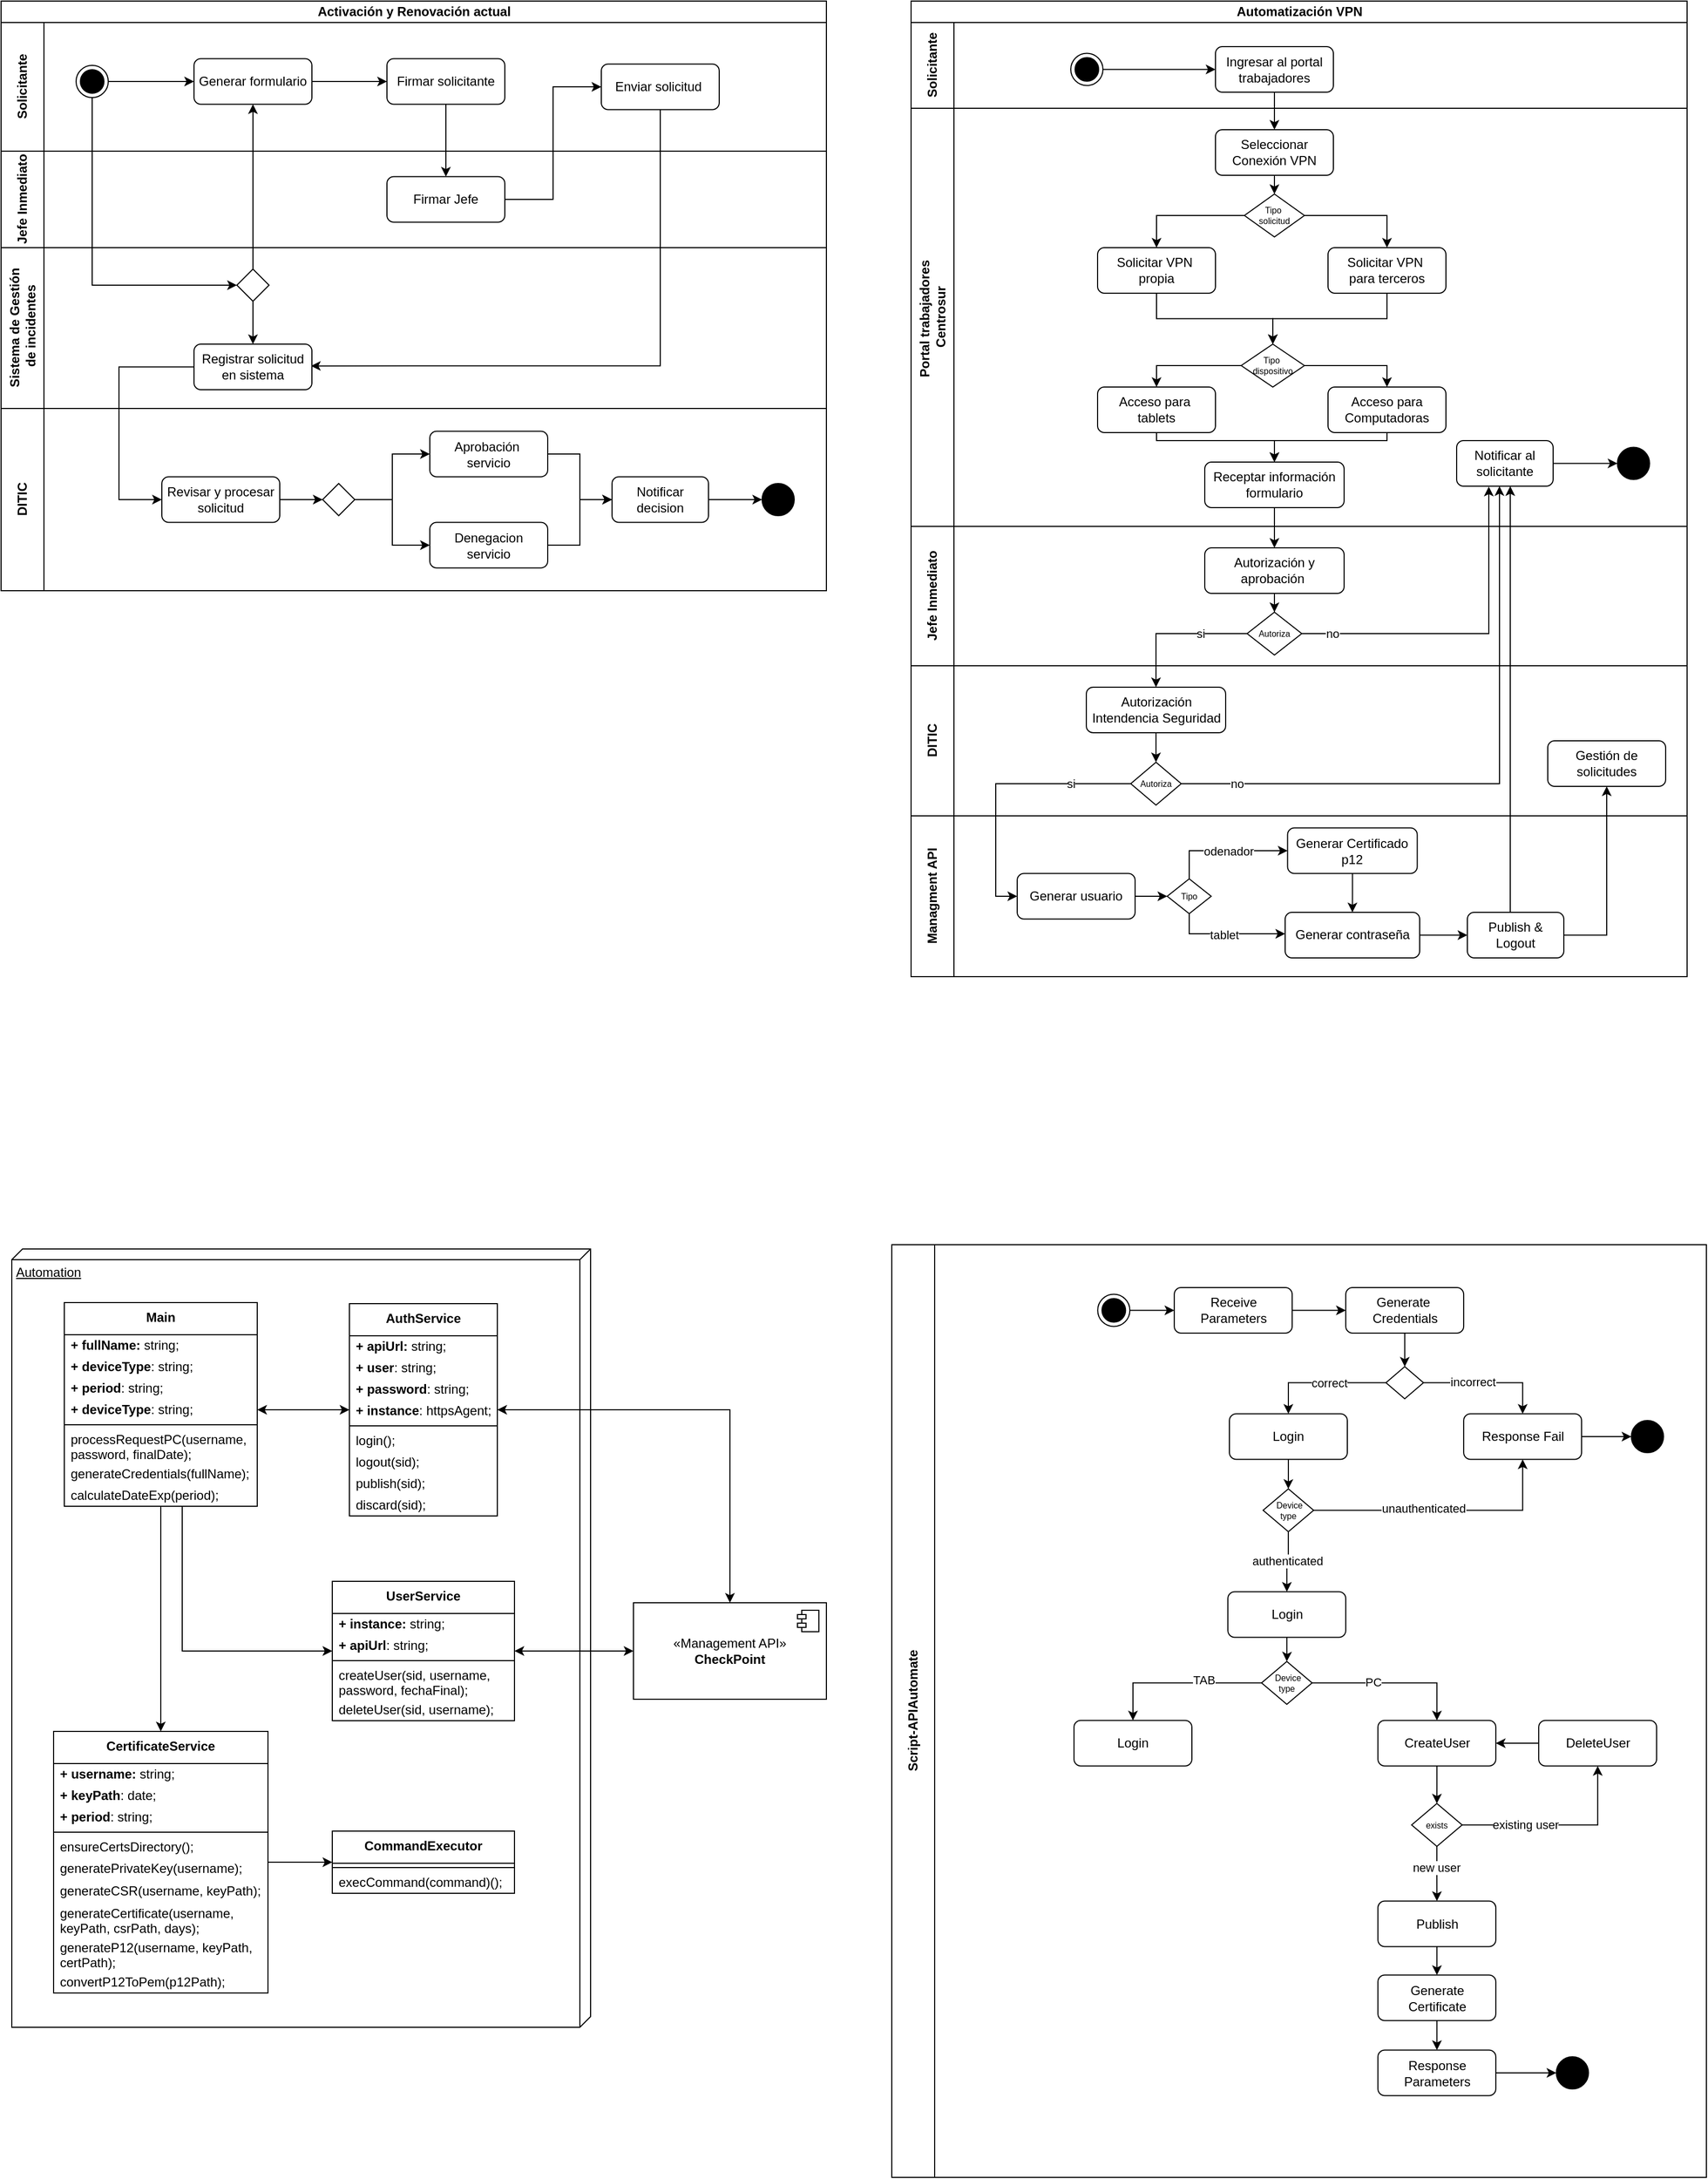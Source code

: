 <mxfile version="24.8.4">
  <diagram id="prtHgNgQTEPvFCAcTncT" name="Page-1">
    <mxGraphModel dx="1400" dy="743" grid="1" gridSize="10" guides="1" tooltips="1" connect="1" arrows="1" fold="1" page="1" pageScale="1" pageWidth="827" pageHeight="1169" math="0" shadow="0">
      <root>
        <mxCell id="0" />
        <mxCell id="1" parent="0" />
        <mxCell id="noe4gfNRGWv2lA2J6sTW-7" value="Activación y Renovación actual" style="swimlane;childLayout=stackLayout;resizeParent=1;resizeParentMax=0;horizontal=1;startSize=20;horizontalStack=0;html=1;" parent="1" vertex="1">
          <mxGeometry x="30" y="40" width="770" height="550" as="geometry" />
        </mxCell>
        <mxCell id="noe4gfNRGWv2lA2J6sTW-8" value="Solicitante" style="swimlane;startSize=40;horizontal=0;html=1;" parent="noe4gfNRGWv2lA2J6sTW-7" vertex="1">
          <mxGeometry y="20" width="770" height="120" as="geometry" />
        </mxCell>
        <mxCell id="noe4gfNRGWv2lA2J6sTW-21" style="edgeStyle=orthogonalEdgeStyle;rounded=0;orthogonalLoop=1;jettySize=auto;html=1;exitX=1;exitY=0.5;exitDx=0;exitDy=0;entryX=0;entryY=0.5;entryDx=0;entryDy=0;" parent="noe4gfNRGWv2lA2J6sTW-8" source="noe4gfNRGWv2lA2J6sTW-16" target="noe4gfNRGWv2lA2J6sTW-20" edge="1">
          <mxGeometry relative="1" as="geometry" />
        </mxCell>
        <mxCell id="noe4gfNRGWv2lA2J6sTW-16" value="" style="ellipse;html=1;shape=endState;fillColor=strokeColor;" parent="noe4gfNRGWv2lA2J6sTW-8" vertex="1">
          <mxGeometry x="70" y="40" width="30" height="30" as="geometry" />
        </mxCell>
        <mxCell id="noe4gfNRGWv2lA2J6sTW-29" style="edgeStyle=orthogonalEdgeStyle;rounded=0;orthogonalLoop=1;jettySize=auto;html=1;exitX=1;exitY=0.5;exitDx=0;exitDy=0;entryX=0;entryY=0.5;entryDx=0;entryDy=0;" parent="noe4gfNRGWv2lA2J6sTW-8" source="noe4gfNRGWv2lA2J6sTW-20" target="noe4gfNRGWv2lA2J6sTW-27" edge="1">
          <mxGeometry relative="1" as="geometry" />
        </mxCell>
        <mxCell id="noe4gfNRGWv2lA2J6sTW-20" value="Generar formulario" style="rounded=1;whiteSpace=wrap;html=1;" parent="noe4gfNRGWv2lA2J6sTW-8" vertex="1">
          <mxGeometry x="180" y="33.75" width="110" height="42.5" as="geometry" />
        </mxCell>
        <mxCell id="noe4gfNRGWv2lA2J6sTW-27" value="Firmar solicitante" style="rounded=1;whiteSpace=wrap;html=1;" parent="noe4gfNRGWv2lA2J6sTW-8" vertex="1">
          <mxGeometry x="360" y="33.75" width="110" height="42.5" as="geometry" />
        </mxCell>
        <mxCell id="noe4gfNRGWv2lA2J6sTW-50" value="Enviar solicitud&amp;nbsp;" style="rounded=1;whiteSpace=wrap;html=1;" parent="noe4gfNRGWv2lA2J6sTW-8" vertex="1">
          <mxGeometry x="560" y="38.75" width="110" height="42.5" as="geometry" />
        </mxCell>
        <mxCell id="noe4gfNRGWv2lA2J6sTW-9" value="Jefe Inmediato" style="swimlane;startSize=40;horizontal=0;html=1;" parent="noe4gfNRGWv2lA2J6sTW-7" vertex="1">
          <mxGeometry y="140" width="770" height="90" as="geometry" />
        </mxCell>
        <mxCell id="noe4gfNRGWv2lA2J6sTW-43" value="Firmar Jefe" style="rounded=1;whiteSpace=wrap;html=1;" parent="noe4gfNRGWv2lA2J6sTW-9" vertex="1">
          <mxGeometry x="360" y="23.75" width="110" height="42.5" as="geometry" />
        </mxCell>
        <mxCell id="noe4gfNRGWv2lA2J6sTW-35" style="edgeStyle=orthogonalEdgeStyle;rounded=0;orthogonalLoop=1;jettySize=auto;html=1;exitX=0;exitY=0.5;exitDx=0;exitDy=0;entryX=0;entryY=0.5;entryDx=0;entryDy=0;" parent="noe4gfNRGWv2lA2J6sTW-7" source="noe4gfNRGWv2lA2J6sTW-28" target="noe4gfNRGWv2lA2J6sTW-34" edge="1">
          <mxGeometry relative="1" as="geometry">
            <Array as="points">
              <mxPoint x="110" y="341" />
              <mxPoint x="110" y="465" />
            </Array>
            <mxPoint x="150" y="470" as="targetPoint" />
          </mxGeometry>
        </mxCell>
        <mxCell id="noe4gfNRGWv2lA2J6sTW-44" style="edgeStyle=orthogonalEdgeStyle;rounded=0;orthogonalLoop=1;jettySize=auto;html=1;" parent="noe4gfNRGWv2lA2J6sTW-7" source="noe4gfNRGWv2lA2J6sTW-27" target="noe4gfNRGWv2lA2J6sTW-43" edge="1">
          <mxGeometry relative="1" as="geometry" />
        </mxCell>
        <mxCell id="noe4gfNRGWv2lA2J6sTW-51" style="edgeStyle=orthogonalEdgeStyle;rounded=0;orthogonalLoop=1;jettySize=auto;html=1;exitX=1;exitY=0.5;exitDx=0;exitDy=0;entryX=0;entryY=0.5;entryDx=0;entryDy=0;" parent="noe4gfNRGWv2lA2J6sTW-7" source="noe4gfNRGWv2lA2J6sTW-43" target="noe4gfNRGWv2lA2J6sTW-50" edge="1">
          <mxGeometry relative="1" as="geometry" />
        </mxCell>
        <mxCell id="noe4gfNRGWv2lA2J6sTW-52" style="edgeStyle=orthogonalEdgeStyle;rounded=0;orthogonalLoop=1;jettySize=auto;html=1;exitX=0.5;exitY=1;exitDx=0;exitDy=0;entryX=0.992;entryY=0.478;entryDx=0;entryDy=0;entryPerimeter=0;" parent="noe4gfNRGWv2lA2J6sTW-7" source="noe4gfNRGWv2lA2J6sTW-50" target="noe4gfNRGWv2lA2J6sTW-28" edge="1">
          <mxGeometry relative="1" as="geometry">
            <Array as="points">
              <mxPoint x="615" y="340" />
            </Array>
          </mxGeometry>
        </mxCell>
        <mxCell id="noe4gfNRGWv2lA2J6sTW-10" value="Sistema de Gestión&lt;div&gt;&amp;nbsp;de incidentes&lt;/div&gt;" style="swimlane;startSize=40;horizontal=0;html=1;" parent="noe4gfNRGWv2lA2J6sTW-7" vertex="1">
          <mxGeometry y="230" width="770" height="150" as="geometry" />
        </mxCell>
        <mxCell id="noe4gfNRGWv2lA2J6sTW-28" value="Registrar solicitud en sistema" style="rounded=1;whiteSpace=wrap;html=1;" parent="noe4gfNRGWv2lA2J6sTW-10" vertex="1">
          <mxGeometry x="180" y="90" width="110" height="42.5" as="geometry" />
        </mxCell>
        <mxCell id="Fjk8sXtAmXVKdD_IVlMe-5" style="edgeStyle=orthogonalEdgeStyle;rounded=0;orthogonalLoop=1;jettySize=auto;html=1;" parent="noe4gfNRGWv2lA2J6sTW-10" source="Fjk8sXtAmXVKdD_IVlMe-4" target="noe4gfNRGWv2lA2J6sTW-28" edge="1">
          <mxGeometry relative="1" as="geometry" />
        </mxCell>
        <mxCell id="Fjk8sXtAmXVKdD_IVlMe-4" value="" style="rhombus;" parent="noe4gfNRGWv2lA2J6sTW-10" vertex="1">
          <mxGeometry x="220" y="20" width="30" height="30" as="geometry" />
        </mxCell>
        <mxCell id="noe4gfNRGWv2lA2J6sTW-11" value="DITIC" style="swimlane;startSize=40;horizontal=0;html=1;" parent="noe4gfNRGWv2lA2J6sTW-7" vertex="1">
          <mxGeometry y="380" width="770" height="170" as="geometry" />
        </mxCell>
        <mxCell id="noe4gfNRGWv2lA2J6sTW-40" style="edgeStyle=orthogonalEdgeStyle;rounded=0;orthogonalLoop=1;jettySize=auto;html=1;entryX=0;entryY=0.5;entryDx=0;entryDy=0;" parent="noe4gfNRGWv2lA2J6sTW-11" source="noe4gfNRGWv2lA2J6sTW-18" target="noe4gfNRGWv2lA2J6sTW-39" edge="1">
          <mxGeometry relative="1" as="geometry" />
        </mxCell>
        <mxCell id="noe4gfNRGWv2lA2J6sTW-41" style="edgeStyle=orthogonalEdgeStyle;rounded=0;orthogonalLoop=1;jettySize=auto;html=1;entryX=0;entryY=0.5;entryDx=0;entryDy=0;" parent="noe4gfNRGWv2lA2J6sTW-11" source="noe4gfNRGWv2lA2J6sTW-18" target="noe4gfNRGWv2lA2J6sTW-38" edge="1">
          <mxGeometry relative="1" as="geometry" />
        </mxCell>
        <mxCell id="noe4gfNRGWv2lA2J6sTW-18" value="" style="rhombus;" parent="noe4gfNRGWv2lA2J6sTW-11" vertex="1">
          <mxGeometry x="300" y="70" width="30" height="30" as="geometry" />
        </mxCell>
        <mxCell id="noe4gfNRGWv2lA2J6sTW-37" style="edgeStyle=orthogonalEdgeStyle;rounded=0;orthogonalLoop=1;jettySize=auto;html=1;exitX=1;exitY=0.5;exitDx=0;exitDy=0;" parent="noe4gfNRGWv2lA2J6sTW-11" source="noe4gfNRGWv2lA2J6sTW-34" target="noe4gfNRGWv2lA2J6sTW-18" edge="1">
          <mxGeometry relative="1" as="geometry" />
        </mxCell>
        <mxCell id="noe4gfNRGWv2lA2J6sTW-34" value="Revisar y procesar solicitud" style="rounded=1;whiteSpace=wrap;html=1;" parent="noe4gfNRGWv2lA2J6sTW-11" vertex="1">
          <mxGeometry x="150" y="63.75" width="110" height="42.5" as="geometry" />
        </mxCell>
        <mxCell id="noe4gfNRGWv2lA2J6sTW-47" style="edgeStyle=orthogonalEdgeStyle;rounded=0;orthogonalLoop=1;jettySize=auto;html=1;exitX=1;exitY=0.5;exitDx=0;exitDy=0;entryX=0;entryY=0.5;entryDx=0;entryDy=0;" parent="noe4gfNRGWv2lA2J6sTW-11" source="noe4gfNRGWv2lA2J6sTW-38" target="noe4gfNRGWv2lA2J6sTW-46" edge="1">
          <mxGeometry relative="1" as="geometry" />
        </mxCell>
        <mxCell id="noe4gfNRGWv2lA2J6sTW-38" value="Aprobación&amp;nbsp;&lt;div&gt;servicio&lt;/div&gt;" style="rounded=1;whiteSpace=wrap;html=1;" parent="noe4gfNRGWv2lA2J6sTW-11" vertex="1">
          <mxGeometry x="400" y="21.25" width="110" height="42.5" as="geometry" />
        </mxCell>
        <mxCell id="noe4gfNRGWv2lA2J6sTW-48" style="edgeStyle=orthogonalEdgeStyle;rounded=0;orthogonalLoop=1;jettySize=auto;html=1;exitX=1;exitY=0.5;exitDx=0;exitDy=0;" parent="noe4gfNRGWv2lA2J6sTW-11" source="noe4gfNRGWv2lA2J6sTW-39" target="noe4gfNRGWv2lA2J6sTW-46" edge="1">
          <mxGeometry relative="1" as="geometry" />
        </mxCell>
        <mxCell id="noe4gfNRGWv2lA2J6sTW-39" value="Denegacion servicio" style="rounded=1;whiteSpace=wrap;html=1;" parent="noe4gfNRGWv2lA2J6sTW-11" vertex="1">
          <mxGeometry x="400" y="106.25" width="110" height="42.5" as="geometry" />
        </mxCell>
        <mxCell id="noe4gfNRGWv2lA2J6sTW-49" style="edgeStyle=orthogonalEdgeStyle;rounded=0;orthogonalLoop=1;jettySize=auto;html=1;" parent="noe4gfNRGWv2lA2J6sTW-11" source="noe4gfNRGWv2lA2J6sTW-46" target="noe4gfNRGWv2lA2J6sTW-17" edge="1">
          <mxGeometry relative="1" as="geometry" />
        </mxCell>
        <mxCell id="noe4gfNRGWv2lA2J6sTW-46" value="Notificar decision" style="rounded=1;whiteSpace=wrap;html=1;" parent="noe4gfNRGWv2lA2J6sTW-11" vertex="1">
          <mxGeometry x="570" y="63.75" width="90" height="42.5" as="geometry" />
        </mxCell>
        <mxCell id="noe4gfNRGWv2lA2J6sTW-17" value="" style="ellipse;fillColor=strokeColor;html=1;" parent="noe4gfNRGWv2lA2J6sTW-11" vertex="1">
          <mxGeometry x="710" y="70" width="30" height="30" as="geometry" />
        </mxCell>
        <mxCell id="Fjk8sXtAmXVKdD_IVlMe-3" style="edgeStyle=orthogonalEdgeStyle;rounded=0;orthogonalLoop=1;jettySize=auto;html=1;entryX=0;entryY=0.5;entryDx=0;entryDy=0;exitX=0.5;exitY=1;exitDx=0;exitDy=0;" parent="noe4gfNRGWv2lA2J6sTW-7" source="noe4gfNRGWv2lA2J6sTW-16" target="Fjk8sXtAmXVKdD_IVlMe-4" edge="1">
          <mxGeometry relative="1" as="geometry">
            <mxPoint x="85" y="270" as="targetPoint" />
          </mxGeometry>
        </mxCell>
        <mxCell id="Fjk8sXtAmXVKdD_IVlMe-6" style="edgeStyle=orthogonalEdgeStyle;rounded=0;orthogonalLoop=1;jettySize=auto;html=1;" parent="noe4gfNRGWv2lA2J6sTW-7" source="Fjk8sXtAmXVKdD_IVlMe-4" target="noe4gfNRGWv2lA2J6sTW-20" edge="1">
          <mxGeometry relative="1" as="geometry" />
        </mxCell>
        <mxCell id="noe4gfNRGWv2lA2J6sTW-54" value="Automatización VPN" style="swimlane;childLayout=stackLayout;resizeParent=1;resizeParentMax=0;horizontal=1;startSize=20;horizontalStack=0;html=1;" parent="1" vertex="1">
          <mxGeometry x="879" y="40" width="724" height="910" as="geometry" />
        </mxCell>
        <mxCell id="noe4gfNRGWv2lA2J6sTW-55" value="Solicitante" style="swimlane;startSize=40;horizontal=0;html=1;" parent="noe4gfNRGWv2lA2J6sTW-54" vertex="1">
          <mxGeometry y="20" width="724" height="80" as="geometry">
            <mxRectangle y="160" width="770" height="40" as="alternateBounds" />
          </mxGeometry>
        </mxCell>
        <mxCell id="noe4gfNRGWv2lA2J6sTW-57" value="" style="ellipse;html=1;shape=endState;fillColor=strokeColor;" parent="noe4gfNRGWv2lA2J6sTW-55" vertex="1">
          <mxGeometry x="149" y="28.75" width="30" height="30" as="geometry" />
        </mxCell>
        <mxCell id="noe4gfNRGWv2lA2J6sTW-59" value="Ingresar al portal trabajadores" style="rounded=1;whiteSpace=wrap;html=1;" parent="noe4gfNRGWv2lA2J6sTW-55" vertex="1">
          <mxGeometry x="284" y="22.5" width="110" height="42.5" as="geometry" />
        </mxCell>
        <mxCell id="noe4gfNRGWv2lA2J6sTW-56" style="edgeStyle=orthogonalEdgeStyle;rounded=0;orthogonalLoop=1;jettySize=auto;html=1;exitX=1;exitY=0.5;exitDx=0;exitDy=0;entryX=0;entryY=0.5;entryDx=0;entryDy=0;" parent="noe4gfNRGWv2lA2J6sTW-55" source="noe4gfNRGWv2lA2J6sTW-57" target="noe4gfNRGWv2lA2J6sTW-59" edge="1">
          <mxGeometry relative="1" as="geometry" />
        </mxCell>
        <mxCell id="noe4gfNRGWv2lA2J6sTW-65" value="Portal trabajadores&amp;nbsp;&lt;div&gt;Centrosur&lt;/div&gt;" style="swimlane;startSize=40;horizontal=0;html=1;" parent="noe4gfNRGWv2lA2J6sTW-54" vertex="1">
          <mxGeometry y="100" width="724" height="390" as="geometry" />
        </mxCell>
        <mxCell id="noe4gfNRGWv2lA2J6sTW-82" value="" style="ellipse;fillColor=strokeColor;html=1;" parent="noe4gfNRGWv2lA2J6sTW-65" vertex="1">
          <mxGeometry x="659" y="316.25" width="30" height="30" as="geometry" />
        </mxCell>
        <mxCell id="V7ezKJtM_iHULXk7BGkr-1" value="Notificar al solicitante" style="rounded=1;whiteSpace=wrap;html=1;" parent="noe4gfNRGWv2lA2J6sTW-65" vertex="1">
          <mxGeometry x="509" y="310" width="90" height="42.5" as="geometry" />
        </mxCell>
        <mxCell id="V7ezKJtM_iHULXk7BGkr-3" style="edgeStyle=orthogonalEdgeStyle;rounded=0;orthogonalLoop=1;jettySize=auto;html=1;" parent="noe4gfNRGWv2lA2J6sTW-65" source="V7ezKJtM_iHULXk7BGkr-1" target="noe4gfNRGWv2lA2J6sTW-82" edge="1">
          <mxGeometry relative="1" as="geometry" />
        </mxCell>
        <mxCell id="d4bq5ZxsNLSNYlkimwdT-21" style="edgeStyle=orthogonalEdgeStyle;rounded=0;orthogonalLoop=1;jettySize=auto;html=1;entryX=0.5;entryY=0;entryDx=0;entryDy=0;exitX=0.5;exitY=1;exitDx=0;exitDy=0;" parent="noe4gfNRGWv2lA2J6sTW-65" source="d4bq5ZxsNLSNYlkimwdT-8" target="d4bq5ZxsNLSNYlkimwdT-16" edge="1">
          <mxGeometry relative="1" as="geometry" />
        </mxCell>
        <mxCell id="d4bq5ZxsNLSNYlkimwdT-8" value="Solicitar VPN&amp;nbsp;&lt;div&gt;propia&lt;/div&gt;" style="rounded=1;whiteSpace=wrap;html=1;" parent="noe4gfNRGWv2lA2J6sTW-65" vertex="1">
          <mxGeometry x="174" y="130" width="110" height="42.5" as="geometry" />
        </mxCell>
        <mxCell id="noe4gfNRGWv2lA2J6sTW-84" value="Receptar información formulario" style="rounded=1;whiteSpace=wrap;html=1;" parent="noe4gfNRGWv2lA2J6sTW-65" vertex="1">
          <mxGeometry x="274" y="330" width="130" height="42.5" as="geometry" />
        </mxCell>
        <mxCell id="d4bq5ZxsNLSNYlkimwdT-20" style="edgeStyle=orthogonalEdgeStyle;rounded=0;orthogonalLoop=1;jettySize=auto;html=1;entryX=0.5;entryY=0;entryDx=0;entryDy=0;exitX=0.5;exitY=1;exitDx=0;exitDy=0;" parent="noe4gfNRGWv2lA2J6sTW-65" source="noe4gfNRGWv2lA2J6sTW-83" target="d4bq5ZxsNLSNYlkimwdT-16" edge="1">
          <mxGeometry relative="1" as="geometry" />
        </mxCell>
        <mxCell id="noe4gfNRGWv2lA2J6sTW-83" value="Solicitar VPN&amp;nbsp;&lt;div&gt;para terceros&lt;/div&gt;" style="rounded=1;whiteSpace=wrap;html=1;" parent="noe4gfNRGWv2lA2J6sTW-65" vertex="1">
          <mxGeometry x="389" y="130" width="110" height="42.5" as="geometry" />
        </mxCell>
        <mxCell id="noe4gfNRGWv2lA2J6sTW-85" value="Tipo &#xa;solicitud" style="rhombus;fontSize=8;" parent="noe4gfNRGWv2lA2J6sTW-65" vertex="1">
          <mxGeometry x="311" y="80" width="56" height="40" as="geometry" />
        </mxCell>
        <mxCell id="GDcYB6Bzzp1uQZlanHpw-31" style="edgeStyle=orthogonalEdgeStyle;rounded=0;orthogonalLoop=1;jettySize=auto;html=1;exitX=1;exitY=0.5;exitDx=0;exitDy=0;" parent="noe4gfNRGWv2lA2J6sTW-65" source="noe4gfNRGWv2lA2J6sTW-85" target="noe4gfNRGWv2lA2J6sTW-83" edge="1">
          <mxGeometry relative="1" as="geometry" />
        </mxCell>
        <mxCell id="noe4gfNRGWv2lA2J6sTW-90" style="edgeStyle=orthogonalEdgeStyle;rounded=0;orthogonalLoop=1;jettySize=auto;html=1;exitX=0;exitY=0.5;exitDx=0;exitDy=0;" parent="noe4gfNRGWv2lA2J6sTW-65" source="noe4gfNRGWv2lA2J6sTW-85" target="d4bq5ZxsNLSNYlkimwdT-8" edge="1">
          <mxGeometry relative="1" as="geometry">
            <mxPoint x="259" y="140" as="targetPoint" />
          </mxGeometry>
        </mxCell>
        <mxCell id="WqTxuI944V4eX5fr_Rnq-127" style="edgeStyle=orthogonalEdgeStyle;rounded=0;orthogonalLoop=1;jettySize=auto;html=1;entryX=0.5;entryY=0;entryDx=0;entryDy=0;" parent="noe4gfNRGWv2lA2J6sTW-65" source="noe4gfNRGWv2lA2J6sTW-61" target="noe4gfNRGWv2lA2J6sTW-85" edge="1">
          <mxGeometry relative="1" as="geometry">
            <Array as="points">
              <mxPoint x="339" y="70" />
              <mxPoint x="339" y="70" />
            </Array>
          </mxGeometry>
        </mxCell>
        <mxCell id="noe4gfNRGWv2lA2J6sTW-61" value="Seleccionar Conexión VPN" style="rounded=1;whiteSpace=wrap;html=1;" parent="noe4gfNRGWv2lA2J6sTW-65" vertex="1">
          <mxGeometry x="284" y="20" width="110" height="42.5" as="geometry" />
        </mxCell>
        <mxCell id="d4bq5ZxsNLSNYlkimwdT-26" style="edgeStyle=orthogonalEdgeStyle;rounded=0;orthogonalLoop=1;jettySize=auto;html=1;" parent="noe4gfNRGWv2lA2J6sTW-65" source="noe4gfNRGWv2lA2J6sTW-66" target="noe4gfNRGWv2lA2J6sTW-84" edge="1">
          <mxGeometry relative="1" as="geometry">
            <Array as="points">
              <mxPoint x="444" y="310" />
              <mxPoint x="339" y="310" />
            </Array>
          </mxGeometry>
        </mxCell>
        <mxCell id="noe4gfNRGWv2lA2J6sTW-66" value="Acceso para Computadoras" style="rounded=1;whiteSpace=wrap;html=1;" parent="noe4gfNRGWv2lA2J6sTW-65" vertex="1">
          <mxGeometry x="389" y="260" width="110" height="42.5" as="geometry" />
        </mxCell>
        <mxCell id="d4bq5ZxsNLSNYlkimwdT-25" style="edgeStyle=orthogonalEdgeStyle;rounded=0;orthogonalLoop=1;jettySize=auto;html=1;exitX=0.5;exitY=1;exitDx=0;exitDy=0;" parent="noe4gfNRGWv2lA2J6sTW-65" source="d4bq5ZxsNLSNYlkimwdT-15" target="noe4gfNRGWv2lA2J6sTW-84" edge="1">
          <mxGeometry relative="1" as="geometry">
            <Array as="points">
              <mxPoint x="229" y="310" />
              <mxPoint x="339" y="310" />
            </Array>
          </mxGeometry>
        </mxCell>
        <mxCell id="d4bq5ZxsNLSNYlkimwdT-15" value="Acceso para&amp;nbsp;&lt;div&gt;tablets&lt;/div&gt;" style="rounded=1;whiteSpace=wrap;html=1;" parent="noe4gfNRGWv2lA2J6sTW-65" vertex="1">
          <mxGeometry x="174" y="260" width="110" height="42.5" as="geometry" />
        </mxCell>
        <mxCell id="d4bq5ZxsNLSNYlkimwdT-18" style="edgeStyle=orthogonalEdgeStyle;rounded=0;orthogonalLoop=1;jettySize=auto;html=1;entryX=0.5;entryY=0;entryDx=0;entryDy=0;exitX=0;exitY=0.5;exitDx=0;exitDy=0;" parent="noe4gfNRGWv2lA2J6sTW-65" source="d4bq5ZxsNLSNYlkimwdT-16" target="d4bq5ZxsNLSNYlkimwdT-15" edge="1">
          <mxGeometry relative="1" as="geometry">
            <Array as="points">
              <mxPoint x="229" y="240" />
            </Array>
          </mxGeometry>
        </mxCell>
        <mxCell id="d4bq5ZxsNLSNYlkimwdT-19" style="edgeStyle=orthogonalEdgeStyle;rounded=0;orthogonalLoop=1;jettySize=auto;html=1;entryX=0.5;entryY=0;entryDx=0;entryDy=0;" parent="noe4gfNRGWv2lA2J6sTW-65" source="d4bq5ZxsNLSNYlkimwdT-16" target="noe4gfNRGWv2lA2J6sTW-66" edge="1">
          <mxGeometry relative="1" as="geometry" />
        </mxCell>
        <mxCell id="d4bq5ZxsNLSNYlkimwdT-16" value="Tipo &#xa;dispositivo" style="rhombus;fontSize=8;" parent="noe4gfNRGWv2lA2J6sTW-65" vertex="1">
          <mxGeometry x="308" y="220" width="59" height="40" as="geometry" />
        </mxCell>
        <mxCell id="fS-RcKjKOrNgB4Vsdlcl-1" value="Jefe Inmediato" style="swimlane;startSize=40;horizontal=0;html=1;" parent="noe4gfNRGWv2lA2J6sTW-54" vertex="1">
          <mxGeometry y="490" width="724" height="130" as="geometry" />
        </mxCell>
        <mxCell id="0g1uhELNkOR_bsUMoijz-6" style="edgeStyle=orthogonalEdgeStyle;rounded=0;orthogonalLoop=1;jettySize=auto;html=1;entryX=0.5;entryY=0;entryDx=0;entryDy=0;" parent="fS-RcKjKOrNgB4Vsdlcl-1" source="fS-RcKjKOrNgB4Vsdlcl-9" target="0g1uhELNkOR_bsUMoijz-3" edge="1">
          <mxGeometry relative="1" as="geometry" />
        </mxCell>
        <mxCell id="fS-RcKjKOrNgB4Vsdlcl-9" value="Autorización y aprobación&amp;nbsp;" style="rounded=1;whiteSpace=wrap;html=1;" parent="fS-RcKjKOrNgB4Vsdlcl-1" vertex="1">
          <mxGeometry x="274" y="20" width="130" height="42.5" as="geometry" />
        </mxCell>
        <mxCell id="0g1uhELNkOR_bsUMoijz-3" value="Autoriza" style="rhombus;fontSize=8;" parent="fS-RcKjKOrNgB4Vsdlcl-1" vertex="1">
          <mxGeometry x="313.5" y="80" width="51" height="40" as="geometry" />
        </mxCell>
        <mxCell id="GDcYB6Bzzp1uQZlanHpw-16" style="edgeStyle=orthogonalEdgeStyle;rounded=0;orthogonalLoop=1;jettySize=auto;html=1;" parent="noe4gfNRGWv2lA2J6sTW-54" source="noe4gfNRGWv2lA2J6sTW-81" target="V7ezKJtM_iHULXk7BGkr-1" edge="1">
          <mxGeometry relative="1" as="geometry">
            <Array as="points">
              <mxPoint x="559" y="650" />
              <mxPoint x="559" y="650" />
            </Array>
          </mxGeometry>
        </mxCell>
        <mxCell id="GDcYB6Bzzp1uQZlanHpw-8" value="DITIC" style="swimlane;startSize=40;horizontal=0;html=1;" parent="noe4gfNRGWv2lA2J6sTW-54" vertex="1">
          <mxGeometry y="620" width="724" height="140" as="geometry" />
        </mxCell>
        <mxCell id="WqTxuI944V4eX5fr_Rnq-110" style="edgeStyle=orthogonalEdgeStyle;rounded=0;orthogonalLoop=1;jettySize=auto;html=1;exitX=0.5;exitY=1;exitDx=0;exitDy=0;" parent="GDcYB6Bzzp1uQZlanHpw-8" edge="1">
          <mxGeometry relative="1" as="geometry">
            <mxPoint x="339" y="62.5" as="sourcePoint" />
            <mxPoint x="339" y="62.5" as="targetPoint" />
          </mxGeometry>
        </mxCell>
        <mxCell id="GDcYB6Bzzp1uQZlanHpw-5" value="Gestión de solicitudes" style="rounded=1;whiteSpace=wrap;html=1;" parent="GDcYB6Bzzp1uQZlanHpw-8" vertex="1">
          <mxGeometry x="594" y="70" width="110" height="42.5" as="geometry" />
        </mxCell>
        <mxCell id="d4bq5ZxsNLSNYlkimwdT-9" value="Autorización Intendencia Seguridad" style="rounded=1;whiteSpace=wrap;html=1;" parent="GDcYB6Bzzp1uQZlanHpw-8" vertex="1">
          <mxGeometry x="163.5" y="20" width="130" height="42.5" as="geometry" />
        </mxCell>
        <mxCell id="WqTxuI944V4eX5fr_Rnq-105" value="Autoriza" style="rhombus;fontSize=8;" parent="GDcYB6Bzzp1uQZlanHpw-8" vertex="1">
          <mxGeometry x="204.94" y="90" width="47.12" height="40" as="geometry" />
        </mxCell>
        <mxCell id="d4bq5ZxsNLSNYlkimwdT-11" style="edgeStyle=orthogonalEdgeStyle;rounded=0;orthogonalLoop=1;jettySize=auto;html=1;entryX=0.5;entryY=0;entryDx=0;entryDy=0;" parent="GDcYB6Bzzp1uQZlanHpw-8" source="d4bq5ZxsNLSNYlkimwdT-9" target="WqTxuI944V4eX5fr_Rnq-105" edge="1">
          <mxGeometry relative="1" as="geometry" />
        </mxCell>
        <mxCell id="noe4gfNRGWv2lA2J6sTW-70" value="Managment API" style="swimlane;startSize=40;horizontal=0;html=1;" parent="noe4gfNRGWv2lA2J6sTW-54" vertex="1">
          <mxGeometry y="760" width="724" height="150" as="geometry" />
        </mxCell>
        <mxCell id="0g1uhELNkOR_bsUMoijz-19" style="edgeStyle=orthogonalEdgeStyle;rounded=0;orthogonalLoop=1;jettySize=auto;html=1;" parent="noe4gfNRGWv2lA2J6sTW-70" source="noe4gfNRGWv2lA2J6sTW-77" target="noe4gfNRGWv2lA2J6sTW-81" edge="1">
          <mxGeometry relative="1" as="geometry" />
        </mxCell>
        <mxCell id="noe4gfNRGWv2lA2J6sTW-77" value="Generar contraseña" style="rounded=1;whiteSpace=wrap;html=1;" parent="noe4gfNRGWv2lA2J6sTW-70" vertex="1">
          <mxGeometry x="349" y="90" width="125.5" height="42.5" as="geometry" />
        </mxCell>
        <mxCell id="0g1uhELNkOR_bsUMoijz-22" style="edgeStyle=orthogonalEdgeStyle;rounded=0;orthogonalLoop=1;jettySize=auto;html=1;entryX=0;entryY=0.5;entryDx=0;entryDy=0;" parent="noe4gfNRGWv2lA2J6sTW-70" source="noe4gfNRGWv2lA2J6sTW-75" target="0g1uhELNkOR_bsUMoijz-10" edge="1">
          <mxGeometry relative="1" as="geometry" />
        </mxCell>
        <mxCell id="noe4gfNRGWv2lA2J6sTW-75" value="Generar usuario" style="rounded=1;whiteSpace=wrap;html=1;" parent="noe4gfNRGWv2lA2J6sTW-70" vertex="1">
          <mxGeometry x="99" y="53.75" width="110" height="42.5" as="geometry" />
        </mxCell>
        <mxCell id="noe4gfNRGWv2lA2J6sTW-81" value="Publish &amp;amp; Logout" style="rounded=1;whiteSpace=wrap;html=1;" parent="noe4gfNRGWv2lA2J6sTW-70" vertex="1">
          <mxGeometry x="519" y="90" width="90" height="42.5" as="geometry" />
        </mxCell>
        <mxCell id="0g1uhELNkOR_bsUMoijz-14" style="edgeStyle=orthogonalEdgeStyle;rounded=0;orthogonalLoop=1;jettySize=auto;html=1;exitX=0.5;exitY=0;exitDx=0;exitDy=0;entryX=0;entryY=0.5;entryDx=0;entryDy=0;" parent="noe4gfNRGWv2lA2J6sTW-70" source="0g1uhELNkOR_bsUMoijz-10" target="0g1uhELNkOR_bsUMoijz-12" edge="1">
          <mxGeometry relative="1" as="geometry" />
        </mxCell>
        <mxCell id="0g1uhELNkOR_bsUMoijz-23" value="odenador" style="edgeLabel;html=1;align=center;verticalAlign=middle;resizable=0;points=[];" parent="0g1uhELNkOR_bsUMoijz-14" vertex="1" connectable="0">
          <mxGeometry x="-0.093" relative="1" as="geometry">
            <mxPoint x="9" as="offset" />
          </mxGeometry>
        </mxCell>
        <mxCell id="0g1uhELNkOR_bsUMoijz-15" style="edgeStyle=orthogonalEdgeStyle;rounded=0;orthogonalLoop=1;jettySize=auto;html=1;exitX=0.5;exitY=1;exitDx=0;exitDy=0;" parent="noe4gfNRGWv2lA2J6sTW-70" source="0g1uhELNkOR_bsUMoijz-10" target="noe4gfNRGWv2lA2J6sTW-77" edge="1">
          <mxGeometry relative="1" as="geometry">
            <mxPoint x="359" y="139.375" as="targetPoint" />
            <Array as="points">
              <mxPoint x="259" y="110" />
            </Array>
          </mxGeometry>
        </mxCell>
        <mxCell id="0g1uhELNkOR_bsUMoijz-24" value="tablet" style="edgeLabel;html=1;align=center;verticalAlign=middle;resizable=0;points=[];" parent="0g1uhELNkOR_bsUMoijz-15" vertex="1" connectable="0">
          <mxGeometry x="-0.148" relative="1" as="geometry">
            <mxPoint x="5" y="1" as="offset" />
          </mxGeometry>
        </mxCell>
        <mxCell id="0g1uhELNkOR_bsUMoijz-10" value="Tipo" style="rhombus;fontSize=8;" parent="noe4gfNRGWv2lA2J6sTW-70" vertex="1">
          <mxGeometry x="239" y="58.75" width="41" height="32.5" as="geometry" />
        </mxCell>
        <mxCell id="0g1uhELNkOR_bsUMoijz-18" style="edgeStyle=orthogonalEdgeStyle;rounded=0;orthogonalLoop=1;jettySize=auto;html=1;" parent="noe4gfNRGWv2lA2J6sTW-70" source="0g1uhELNkOR_bsUMoijz-12" target="noe4gfNRGWv2lA2J6sTW-77" edge="1">
          <mxGeometry relative="1" as="geometry">
            <mxPoint x="489" y="60" as="targetPoint" />
          </mxGeometry>
        </mxCell>
        <mxCell id="0g1uhELNkOR_bsUMoijz-12" value="Generar Certificado p12" style="rounded=1;whiteSpace=wrap;html=1;" parent="noe4gfNRGWv2lA2J6sTW-70" vertex="1">
          <mxGeometry x="351.25" y="11.25" width="121" height="42.5" as="geometry" />
        </mxCell>
        <mxCell id="WqTxuI944V4eX5fr_Rnq-97" style="edgeStyle=orthogonalEdgeStyle;rounded=0;orthogonalLoop=1;jettySize=auto;html=1;entryX=0.5;entryY=1;entryDx=0;entryDy=0;exitX=1;exitY=0.5;exitDx=0;exitDy=0;" parent="noe4gfNRGWv2lA2J6sTW-54" source="noe4gfNRGWv2lA2J6sTW-81" target="GDcYB6Bzzp1uQZlanHpw-5" edge="1">
          <mxGeometry relative="1" as="geometry">
            <mxPoint x="679" y="690" as="targetPoint" />
            <Array as="points">
              <mxPoint x="649" y="871" />
            </Array>
          </mxGeometry>
        </mxCell>
        <mxCell id="fS-RcKjKOrNgB4Vsdlcl-12" style="edgeStyle=orthogonalEdgeStyle;rounded=0;orthogonalLoop=1;jettySize=auto;html=1;exitX=0.5;exitY=1;exitDx=0;exitDy=0;" parent="noe4gfNRGWv2lA2J6sTW-54" source="noe4gfNRGWv2lA2J6sTW-84" target="fS-RcKjKOrNgB4Vsdlcl-9" edge="1">
          <mxGeometry relative="1" as="geometry" />
        </mxCell>
        <mxCell id="WqTxuI944V4eX5fr_Rnq-124" style="edgeStyle=orthogonalEdgeStyle;rounded=0;orthogonalLoop=1;jettySize=auto;html=1;entryX=0;entryY=0.5;entryDx=0;entryDy=0;exitX=0;exitY=0.5;exitDx=0;exitDy=0;" parent="noe4gfNRGWv2lA2J6sTW-54" source="WqTxuI944V4eX5fr_Rnq-105" target="noe4gfNRGWv2lA2J6sTW-75" edge="1">
          <mxGeometry relative="1" as="geometry" />
        </mxCell>
        <mxCell id="0g1uhELNkOR_bsUMoijz-1" value="si" style="edgeLabel;html=1;align=center;verticalAlign=middle;resizable=0;points=[];" parent="WqTxuI944V4eX5fr_Rnq-124" vertex="1" connectable="0">
          <mxGeometry x="-0.076" y="-4" relative="1" as="geometry">
            <mxPoint x="60" y="4" as="offset" />
          </mxGeometry>
        </mxCell>
        <mxCell id="noe4gfNRGWv2lA2J6sTW-92" style="edgeStyle=orthogonalEdgeStyle;rounded=0;orthogonalLoop=1;jettySize=auto;html=1;exitX=0.5;exitY=1;exitDx=0;exitDy=0;entryX=0.5;entryY=0;entryDx=0;entryDy=0;" parent="noe4gfNRGWv2lA2J6sTW-54" source="noe4gfNRGWv2lA2J6sTW-59" target="noe4gfNRGWv2lA2J6sTW-61" edge="1">
          <mxGeometry relative="1" as="geometry" />
        </mxCell>
        <mxCell id="d4bq5ZxsNLSNYlkimwdT-24" style="edgeStyle=orthogonalEdgeStyle;rounded=0;orthogonalLoop=1;jettySize=auto;html=1;exitX=1;exitY=0.5;exitDx=0;exitDy=0;entryX=0.444;entryY=0.999;entryDx=0;entryDy=0;entryPerimeter=0;" parent="noe4gfNRGWv2lA2J6sTW-54" source="WqTxuI944V4eX5fr_Rnq-105" target="V7ezKJtM_iHULXk7BGkr-1" edge="1">
          <mxGeometry relative="1" as="geometry">
            <mxPoint x="279" y="641.25" as="targetPoint" />
            <Array as="points">
              <mxPoint x="549" y="730" />
            </Array>
          </mxGeometry>
        </mxCell>
        <mxCell id="0g1uhELNkOR_bsUMoijz-2" value="no" style="edgeLabel;html=1;align=center;verticalAlign=middle;resizable=0;points=[];" parent="d4bq5ZxsNLSNYlkimwdT-24" vertex="1" connectable="0">
          <mxGeometry x="-0.908" y="1" relative="1" as="geometry">
            <mxPoint x="25" y="1" as="offset" />
          </mxGeometry>
        </mxCell>
        <mxCell id="0g1uhELNkOR_bsUMoijz-20" style="edgeStyle=orthogonalEdgeStyle;rounded=0;orthogonalLoop=1;jettySize=auto;html=1;" parent="noe4gfNRGWv2lA2J6sTW-54" source="0g1uhELNkOR_bsUMoijz-3" target="d4bq5ZxsNLSNYlkimwdT-9" edge="1">
          <mxGeometry relative="1" as="geometry" />
        </mxCell>
        <mxCell id="0g1uhELNkOR_bsUMoijz-21" value="si" style="edgeLabel;html=1;align=center;verticalAlign=middle;resizable=0;points=[];" parent="0g1uhELNkOR_bsUMoijz-20" vertex="1" connectable="0">
          <mxGeometry x="-0.105" y="1" relative="1" as="geometry">
            <mxPoint x="17" y="-1" as="offset" />
          </mxGeometry>
        </mxCell>
        <mxCell id="0g1uhELNkOR_bsUMoijz-4" style="edgeStyle=orthogonalEdgeStyle;rounded=0;orthogonalLoop=1;jettySize=auto;html=1;exitX=1;exitY=0.5;exitDx=0;exitDy=0;entryX=0.325;entryY=1.01;entryDx=0;entryDy=0;entryPerimeter=0;" parent="noe4gfNRGWv2lA2J6sTW-54" source="0g1uhELNkOR_bsUMoijz-3" target="V7ezKJtM_iHULXk7BGkr-1" edge="1">
          <mxGeometry relative="1" as="geometry">
            <mxPoint x="579" y="480" as="targetPoint" />
            <Array as="points">
              <mxPoint x="539" y="590" />
              <mxPoint x="539" y="453" />
            </Array>
          </mxGeometry>
        </mxCell>
        <mxCell id="0g1uhELNkOR_bsUMoijz-5" value="no" style="edgeLabel;html=1;align=center;verticalAlign=middle;resizable=0;points=[];" parent="0g1uhELNkOR_bsUMoijz-4" vertex="1" connectable="0">
          <mxGeometry x="-0.203" y="1" relative="1" as="geometry">
            <mxPoint x="-96" y="1" as="offset" />
          </mxGeometry>
        </mxCell>
        <mxCell id="d4bq5ZxsNLSNYlkimwdT-1" value="«Management API»&lt;br&gt;&lt;b&gt;CheckPoint&lt;/b&gt;" style="html=1;dropTarget=0;whiteSpace=wrap;" parent="1" vertex="1">
          <mxGeometry x="620" y="1534" width="180" height="90" as="geometry" />
        </mxCell>
        <mxCell id="d4bq5ZxsNLSNYlkimwdT-2" value="" style="shape=module;jettyWidth=8;jettyHeight=4;" parent="d4bq5ZxsNLSNYlkimwdT-1" vertex="1">
          <mxGeometry x="1" width="20" height="20" relative="1" as="geometry">
            <mxPoint x="-27" y="7" as="offset" />
          </mxGeometry>
        </mxCell>
        <mxCell id="d4bq5ZxsNLSNYlkimwdT-3" value="Automation" style="verticalAlign=top;align=left;spacingTop=8;spacingLeft=2;spacingRight=12;shape=cube;size=10;direction=south;fontStyle=4;html=1;whiteSpace=wrap;" parent="1" vertex="1">
          <mxGeometry x="40" y="1204" width="540" height="726" as="geometry" />
        </mxCell>
        <mxCell id="XlXUMsx6N9A0lkpHifQj-19" value="Script-APIAutomate" style="swimlane;startSize=40;horizontal=0;html=1;" parent="1" vertex="1">
          <mxGeometry x="861" y="1200" width="760" height="870" as="geometry" />
        </mxCell>
        <mxCell id="XlXUMsx6N9A0lkpHifQj-75" style="edgeStyle=orthogonalEdgeStyle;rounded=0;orthogonalLoop=1;jettySize=auto;html=1;" parent="XlXUMsx6N9A0lkpHifQj-19" source="XlXUMsx6N9A0lkpHifQj-42" target="XlXUMsx6N9A0lkpHifQj-67" edge="1">
          <mxGeometry relative="1" as="geometry" />
        </mxCell>
        <mxCell id="XlXUMsx6N9A0lkpHifQj-42" value="" style="ellipse;html=1;shape=endState;fillColor=strokeColor;" parent="XlXUMsx6N9A0lkpHifQj-19" vertex="1">
          <mxGeometry x="192.12" y="46.25" width="30" height="30" as="geometry" />
        </mxCell>
        <mxCell id="XvYtoB3wRaGenwGp0ljt-56" style="edgeStyle=orthogonalEdgeStyle;rounded=0;orthogonalLoop=1;jettySize=auto;html=1;" parent="XlXUMsx6N9A0lkpHifQj-19" source="XlXUMsx6N9A0lkpHifQj-63" target="XvYtoB3wRaGenwGp0ljt-1" edge="1">
          <mxGeometry relative="1" as="geometry" />
        </mxCell>
        <mxCell id="XlXUMsx6N9A0lkpHifQj-63" value="Generate&amp;nbsp;&lt;div&gt;Credentials&lt;/div&gt;" style="rounded=1;whiteSpace=wrap;html=1;" parent="XlXUMsx6N9A0lkpHifQj-19" vertex="1">
          <mxGeometry x="423.56" y="40" width="110" height="42.5" as="geometry" />
        </mxCell>
        <mxCell id="XlXUMsx6N9A0lkpHifQj-77" style="edgeStyle=orthogonalEdgeStyle;rounded=0;orthogonalLoop=1;jettySize=auto;html=1;" parent="XlXUMsx6N9A0lkpHifQj-19" source="XlXUMsx6N9A0lkpHifQj-67" target="XlXUMsx6N9A0lkpHifQj-63" edge="1">
          <mxGeometry relative="1" as="geometry" />
        </mxCell>
        <mxCell id="XlXUMsx6N9A0lkpHifQj-67" value="Receive Parameters" style="rounded=1;whiteSpace=wrap;html=1;" parent="XlXUMsx6N9A0lkpHifQj-19" vertex="1">
          <mxGeometry x="263.56" y="40" width="110" height="42.5" as="geometry" />
        </mxCell>
        <mxCell id="XvYtoB3wRaGenwGp0ljt-13" style="edgeStyle=orthogonalEdgeStyle;rounded=0;orthogonalLoop=1;jettySize=auto;html=1;" parent="XlXUMsx6N9A0lkpHifQj-19" source="XlXUMsx6N9A0lkpHifQj-73" target="XvYtoB3wRaGenwGp0ljt-3" edge="1">
          <mxGeometry relative="1" as="geometry" />
        </mxCell>
        <mxCell id="XlXUMsx6N9A0lkpHifQj-73" value="DeleteUser" style="rounded=1;whiteSpace=wrap;html=1;" parent="XlXUMsx6N9A0lkpHifQj-19" vertex="1">
          <mxGeometry x="603.56" y="443.75" width="110" height="42.5" as="geometry" />
        </mxCell>
        <mxCell id="XvYtoB3wRaGenwGp0ljt-20" style="edgeStyle=orthogonalEdgeStyle;rounded=0;orthogonalLoop=1;jettySize=auto;html=1;" parent="XlXUMsx6N9A0lkpHifQj-19" source="XvYtoB3wRaGenwGp0ljt-1" target="XvYtoB3wRaGenwGp0ljt-2" edge="1">
          <mxGeometry relative="1" as="geometry" />
        </mxCell>
        <mxCell id="XvYtoB3wRaGenwGp0ljt-58" value="incorrect" style="edgeLabel;html=1;align=center;verticalAlign=middle;resizable=0;points=[];" parent="XvYtoB3wRaGenwGp0ljt-20" vertex="1" connectable="0">
          <mxGeometry x="-0.24" y="1" relative="1" as="geometry">
            <mxPoint as="offset" />
          </mxGeometry>
        </mxCell>
        <mxCell id="XvYtoB3wRaGenwGp0ljt-55" style="edgeStyle=orthogonalEdgeStyle;rounded=0;orthogonalLoop=1;jettySize=auto;html=1;entryX=0.5;entryY=0;entryDx=0;entryDy=0;" parent="XlXUMsx6N9A0lkpHifQj-19" source="XvYtoB3wRaGenwGp0ljt-1" target="XvYtoB3wRaGenwGp0ljt-5" edge="1">
          <mxGeometry relative="1" as="geometry" />
        </mxCell>
        <mxCell id="XvYtoB3wRaGenwGp0ljt-57" value="correct" style="edgeLabel;html=1;align=center;verticalAlign=middle;resizable=0;points=[];" parent="XvYtoB3wRaGenwGp0ljt-55" vertex="1" connectable="0">
          <mxGeometry x="-0.224" y="2" relative="1" as="geometry">
            <mxPoint x="-7" y="-2" as="offset" />
          </mxGeometry>
        </mxCell>
        <mxCell id="XvYtoB3wRaGenwGp0ljt-1" value="" style="rhombus;fontSize=8;" parent="XlXUMsx6N9A0lkpHifQj-19" vertex="1">
          <mxGeometry x="461.06" y="113.75" width="35" height="30" as="geometry" />
        </mxCell>
        <mxCell id="XvYtoB3wRaGenwGp0ljt-60" style="edgeStyle=orthogonalEdgeStyle;rounded=0;orthogonalLoop=1;jettySize=auto;html=1;" parent="XlXUMsx6N9A0lkpHifQj-19" source="XvYtoB3wRaGenwGp0ljt-2" target="XvYtoB3wRaGenwGp0ljt-18" edge="1">
          <mxGeometry relative="1" as="geometry" />
        </mxCell>
        <mxCell id="XvYtoB3wRaGenwGp0ljt-2" value="Response Fail" style="rounded=1;whiteSpace=wrap;html=1;" parent="XlXUMsx6N9A0lkpHifQj-19" vertex="1">
          <mxGeometry x="533.56" y="157.75" width="110" height="42.5" as="geometry" />
        </mxCell>
        <mxCell id="XvYtoB3wRaGenwGp0ljt-10" style="edgeStyle=orthogonalEdgeStyle;rounded=0;orthogonalLoop=1;jettySize=auto;html=1;" parent="XlXUMsx6N9A0lkpHifQj-19" source="XvYtoB3wRaGenwGp0ljt-3" target="XvYtoB3wRaGenwGp0ljt-9" edge="1">
          <mxGeometry relative="1" as="geometry" />
        </mxCell>
        <mxCell id="XvYtoB3wRaGenwGp0ljt-3" value="CreateUser" style="rounded=1;whiteSpace=wrap;html=1;" parent="XlXUMsx6N9A0lkpHifQj-19" vertex="1">
          <mxGeometry x="453.56" y="443.75" width="110" height="42.5" as="geometry" />
        </mxCell>
        <mxCell id="XvYtoB3wRaGenwGp0ljt-15" style="edgeStyle=orthogonalEdgeStyle;rounded=0;orthogonalLoop=1;jettySize=auto;html=1;" parent="XlXUMsx6N9A0lkpHifQj-19" source="XvYtoB3wRaGenwGp0ljt-4" target="XvYtoB3wRaGenwGp0ljt-7" edge="1">
          <mxGeometry relative="1" as="geometry" />
        </mxCell>
        <mxCell id="XvYtoB3wRaGenwGp0ljt-4" value="Generate&lt;div&gt;Certificate&lt;/div&gt;" style="rounded=1;whiteSpace=wrap;html=1;" parent="XlXUMsx6N9A0lkpHifQj-19" vertex="1">
          <mxGeometry x="453.56" y="681.25" width="110" height="42.5" as="geometry" />
        </mxCell>
        <mxCell id="XvYtoB3wRaGenwGp0ljt-14" style="edgeStyle=orthogonalEdgeStyle;rounded=0;orthogonalLoop=1;jettySize=auto;html=1;" parent="XlXUMsx6N9A0lkpHifQj-19" source="XvYtoB3wRaGenwGp0ljt-8" target="XvYtoB3wRaGenwGp0ljt-4" edge="1">
          <mxGeometry relative="1" as="geometry" />
        </mxCell>
        <mxCell id="XvYtoB3wRaGenwGp0ljt-8" value="Publish" style="rounded=1;whiteSpace=wrap;html=1;" parent="XlXUMsx6N9A0lkpHifQj-19" vertex="1">
          <mxGeometry x="453.56" y="612.25" width="110" height="42.5" as="geometry" />
        </mxCell>
        <mxCell id="XvYtoB3wRaGenwGp0ljt-66" style="edgeStyle=orthogonalEdgeStyle;rounded=0;orthogonalLoop=1;jettySize=auto;html=1;" parent="XlXUMsx6N9A0lkpHifQj-19" source="XvYtoB3wRaGenwGp0ljt-7" target="XvYtoB3wRaGenwGp0ljt-65" edge="1">
          <mxGeometry relative="1" as="geometry" />
        </mxCell>
        <mxCell id="XvYtoB3wRaGenwGp0ljt-7" value="Response&lt;div&gt;Parameters&lt;/div&gt;" style="rounded=1;whiteSpace=wrap;html=1;" parent="XlXUMsx6N9A0lkpHifQj-19" vertex="1">
          <mxGeometry x="453.56" y="751.25" width="110" height="42.5" as="geometry" />
        </mxCell>
        <mxCell id="XvYtoB3wRaGenwGp0ljt-11" style="edgeStyle=orthogonalEdgeStyle;rounded=0;orthogonalLoop=1;jettySize=auto;html=1;" parent="XlXUMsx6N9A0lkpHifQj-19" source="XvYtoB3wRaGenwGp0ljt-9" target="XvYtoB3wRaGenwGp0ljt-8" edge="1">
          <mxGeometry relative="1" as="geometry" />
        </mxCell>
        <mxCell id="XvYtoB3wRaGenwGp0ljt-64" value="new user" style="edgeLabel;html=1;align=center;verticalAlign=middle;resizable=0;points=[];" parent="XvYtoB3wRaGenwGp0ljt-11" vertex="1" connectable="0">
          <mxGeometry x="-0.218" y="-1" relative="1" as="geometry">
            <mxPoint as="offset" />
          </mxGeometry>
        </mxCell>
        <mxCell id="XvYtoB3wRaGenwGp0ljt-12" style="edgeStyle=orthogonalEdgeStyle;rounded=0;orthogonalLoop=1;jettySize=auto;html=1;" parent="XlXUMsx6N9A0lkpHifQj-19" source="XvYtoB3wRaGenwGp0ljt-9" target="XlXUMsx6N9A0lkpHifQj-73" edge="1">
          <mxGeometry relative="1" as="geometry" />
        </mxCell>
        <mxCell id="XvYtoB3wRaGenwGp0ljt-63" value="existing user" style="edgeLabel;html=1;align=center;verticalAlign=middle;resizable=0;points=[];" parent="XvYtoB3wRaGenwGp0ljt-12" vertex="1" connectable="0">
          <mxGeometry x="-0.354" y="1" relative="1" as="geometry">
            <mxPoint as="offset" />
          </mxGeometry>
        </mxCell>
        <mxCell id="XvYtoB3wRaGenwGp0ljt-9" value="exists" style="rhombus;fontSize=8;" parent="XlXUMsx6N9A0lkpHifQj-19" vertex="1">
          <mxGeometry x="485" y="521.25" width="47.12" height="40" as="geometry" />
        </mxCell>
        <mxCell id="XvYtoB3wRaGenwGp0ljt-18" value="" style="ellipse;fillColor=strokeColor;html=1;" parent="XlXUMsx6N9A0lkpHifQj-19" vertex="1">
          <mxGeometry x="690" y="164" width="30" height="30" as="geometry" />
        </mxCell>
        <mxCell id="XvYtoB3wRaGenwGp0ljt-74" style="edgeStyle=orthogonalEdgeStyle;rounded=0;orthogonalLoop=1;jettySize=auto;html=1;" parent="XlXUMsx6N9A0lkpHifQj-19" source="XvYtoB3wRaGenwGp0ljt-5" target="XvYtoB3wRaGenwGp0ljt-73" edge="1">
          <mxGeometry relative="1" as="geometry" />
        </mxCell>
        <mxCell id="XvYtoB3wRaGenwGp0ljt-5" value="Login" style="rounded=1;whiteSpace=wrap;html=1;" parent="XlXUMsx6N9A0lkpHifQj-19" vertex="1">
          <mxGeometry x="315" y="157.75" width="110" height="42.5" as="geometry" />
        </mxCell>
        <mxCell id="XvYtoB3wRaGenwGp0ljt-23" style="edgeStyle=orthogonalEdgeStyle;rounded=0;orthogonalLoop=1;jettySize=auto;html=1;" parent="XlXUMsx6N9A0lkpHifQj-19" source="XvYtoB3wRaGenwGp0ljt-21" target="XvYtoB3wRaGenwGp0ljt-3" edge="1">
          <mxGeometry relative="1" as="geometry">
            <mxPoint x="455" y="353.75" as="targetPoint" />
          </mxGeometry>
        </mxCell>
        <mxCell id="XvYtoB3wRaGenwGp0ljt-62" value="PC" style="edgeLabel;html=1;align=center;verticalAlign=middle;resizable=0;points=[];" parent="XvYtoB3wRaGenwGp0ljt-23" vertex="1" connectable="0">
          <mxGeometry x="-0.25" y="1" relative="1" as="geometry">
            <mxPoint as="offset" />
          </mxGeometry>
        </mxCell>
        <mxCell id="XvYtoB3wRaGenwGp0ljt-54" style="edgeStyle=orthogonalEdgeStyle;rounded=0;orthogonalLoop=1;jettySize=auto;html=1;" parent="XlXUMsx6N9A0lkpHifQj-19" source="XvYtoB3wRaGenwGp0ljt-21" target="XvYtoB3wRaGenwGp0ljt-53" edge="1">
          <mxGeometry relative="1" as="geometry" />
        </mxCell>
        <mxCell id="XvYtoB3wRaGenwGp0ljt-61" value="TAB" style="edgeLabel;html=1;align=center;verticalAlign=middle;resizable=0;points=[];" parent="XvYtoB3wRaGenwGp0ljt-54" vertex="1" connectable="0">
          <mxGeometry x="-0.305" y="-3" relative="1" as="geometry">
            <mxPoint as="offset" />
          </mxGeometry>
        </mxCell>
        <mxCell id="XvYtoB3wRaGenwGp0ljt-21" value=" Device&#xa;type" style="rhombus;fontSize=8;" parent="XlXUMsx6N9A0lkpHifQj-19" vertex="1">
          <mxGeometry x="345" y="388.75" width="47.12" height="40" as="geometry" />
        </mxCell>
        <mxCell id="XvYtoB3wRaGenwGp0ljt-53" value="Login" style="rounded=1;whiteSpace=wrap;html=1;" parent="XlXUMsx6N9A0lkpHifQj-19" vertex="1">
          <mxGeometry x="170" y="443.75" width="110" height="42.5" as="geometry" />
        </mxCell>
        <mxCell id="XvYtoB3wRaGenwGp0ljt-65" value="" style="ellipse;fillColor=strokeColor;html=1;" parent="XlXUMsx6N9A0lkpHifQj-19" vertex="1">
          <mxGeometry x="620" y="757.5" width="30" height="30" as="geometry" />
        </mxCell>
        <mxCell id="XvYtoB3wRaGenwGp0ljt-80" style="edgeStyle=orthogonalEdgeStyle;rounded=0;orthogonalLoop=1;jettySize=auto;html=1;" parent="XlXUMsx6N9A0lkpHifQj-19" source="XvYtoB3wRaGenwGp0ljt-72" target="XvYtoB3wRaGenwGp0ljt-21" edge="1">
          <mxGeometry relative="1" as="geometry" />
        </mxCell>
        <mxCell id="XvYtoB3wRaGenwGp0ljt-72" value="Login" style="rounded=1;whiteSpace=wrap;html=1;" parent="XlXUMsx6N9A0lkpHifQj-19" vertex="1">
          <mxGeometry x="313.56" y="323.75" width="110" height="42.5" as="geometry" />
        </mxCell>
        <mxCell id="XvYtoB3wRaGenwGp0ljt-75" style="edgeStyle=orthogonalEdgeStyle;rounded=0;orthogonalLoop=1;jettySize=auto;html=1;" parent="XlXUMsx6N9A0lkpHifQj-19" source="XvYtoB3wRaGenwGp0ljt-73" target="XvYtoB3wRaGenwGp0ljt-2" edge="1">
          <mxGeometry relative="1" as="geometry" />
        </mxCell>
        <mxCell id="XvYtoB3wRaGenwGp0ljt-77" value="unauthenticated" style="edgeLabel;html=1;align=center;verticalAlign=middle;resizable=0;points=[];" parent="XvYtoB3wRaGenwGp0ljt-75" vertex="1" connectable="0">
          <mxGeometry x="-0.154" y="2" relative="1" as="geometry">
            <mxPoint as="offset" />
          </mxGeometry>
        </mxCell>
        <mxCell id="XvYtoB3wRaGenwGp0ljt-79" style="edgeStyle=orthogonalEdgeStyle;rounded=0;orthogonalLoop=1;jettySize=auto;html=1;" parent="XlXUMsx6N9A0lkpHifQj-19" source="XvYtoB3wRaGenwGp0ljt-73" target="XvYtoB3wRaGenwGp0ljt-72" edge="1">
          <mxGeometry relative="1" as="geometry" />
        </mxCell>
        <mxCell id="XvYtoB3wRaGenwGp0ljt-82" value="authenticated" style="edgeLabel;html=1;align=center;verticalAlign=middle;resizable=0;points=[];" parent="XvYtoB3wRaGenwGp0ljt-79" vertex="1" connectable="0">
          <mxGeometry x="-0.057" y="-1" relative="1" as="geometry">
            <mxPoint as="offset" />
          </mxGeometry>
        </mxCell>
        <mxCell id="XvYtoB3wRaGenwGp0ljt-73" value=" Device&#xa;type" style="rhombus;fontSize=8;" parent="XlXUMsx6N9A0lkpHifQj-19" vertex="1">
          <mxGeometry x="346.44" y="227.75" width="47.12" height="40" as="geometry" />
        </mxCell>
        <mxCell id="guqnR7x4SBi5-Zkzx-vj-48" style="edgeStyle=orthogonalEdgeStyle;rounded=0;orthogonalLoop=1;jettySize=auto;html=1;" parent="1" source="guqnR7x4SBi5-Zkzx-vj-1" target="guqnR7x4SBi5-Zkzx-vj-19" edge="1">
          <mxGeometry relative="1" as="geometry" />
        </mxCell>
        <mxCell id="guqnR7x4SBi5-Zkzx-vj-1" value="&lt;b&gt;CertificateService&lt;/b&gt;" style="swimlane;fontStyle=0;align=center;verticalAlign=top;childLayout=stackLayout;horizontal=1;startSize=30;horizontalStack=0;resizeParent=1;resizeParentMax=0;resizeLast=0;collapsible=0;marginBottom=0;html=1;whiteSpace=wrap;" parent="1" vertex="1">
          <mxGeometry x="79" y="1654" width="200" height="244" as="geometry" />
        </mxCell>
        <mxCell id="guqnR7x4SBi5-Zkzx-vj-2" value="&lt;b&gt;+ username: &lt;/b&gt;string;" style="text;html=1;strokeColor=none;fillColor=none;align=left;verticalAlign=middle;spacingLeft=4;spacingRight=4;overflow=hidden;rotatable=0;points=[[0,0.5],[1,0.5]];portConstraint=eastwest;whiteSpace=wrap;" parent="guqnR7x4SBi5-Zkzx-vj-1" vertex="1">
          <mxGeometry y="30" width="200" height="20" as="geometry" />
        </mxCell>
        <mxCell id="guqnR7x4SBi5-Zkzx-vj-3" value="&lt;b&gt;+ keyPath&lt;/b&gt;: date;" style="text;html=1;strokeColor=none;fillColor=none;align=left;verticalAlign=middle;spacingLeft=4;spacingRight=4;overflow=hidden;rotatable=0;points=[[0,0.5],[1,0.5]];portConstraint=eastwest;whiteSpace=wrap;" parent="guqnR7x4SBi5-Zkzx-vj-1" vertex="1">
          <mxGeometry y="50" width="200" height="20" as="geometry" />
        </mxCell>
        <mxCell id="guqnR7x4SBi5-Zkzx-vj-4" value="&lt;b&gt;+ period&lt;/b&gt;: string;" style="text;html=1;strokeColor=none;fillColor=none;align=left;verticalAlign=middle;spacingLeft=4;spacingRight=4;overflow=hidden;rotatable=0;points=[[0,0.5],[1,0.5]];portConstraint=eastwest;whiteSpace=wrap;" parent="guqnR7x4SBi5-Zkzx-vj-1" vertex="1">
          <mxGeometry y="70" width="200" height="20" as="geometry" />
        </mxCell>
        <mxCell id="guqnR7x4SBi5-Zkzx-vj-5" value="" style="line;strokeWidth=1;fillColor=none;align=left;verticalAlign=middle;spacingTop=-1;spacingLeft=3;spacingRight=3;rotatable=0;labelPosition=right;points=[];portConstraint=eastwest;" parent="guqnR7x4SBi5-Zkzx-vj-1" vertex="1">
          <mxGeometry y="90" width="200" height="8" as="geometry" />
        </mxCell>
        <mxCell id="guqnR7x4SBi5-Zkzx-vj-32" value="ensureCertsDirectory();" style="text;html=1;strokeColor=none;fillColor=none;align=left;verticalAlign=middle;spacingLeft=4;spacingRight=4;overflow=hidden;rotatable=0;points=[[0,0.5],[1,0.5]];portConstraint=eastwest;whiteSpace=wrap;" parent="guqnR7x4SBi5-Zkzx-vj-1" vertex="1">
          <mxGeometry y="98" width="200" height="20" as="geometry" />
        </mxCell>
        <mxCell id="guqnR7x4SBi5-Zkzx-vj-33" value="generatePrivateKey(username);" style="text;html=1;strokeColor=none;fillColor=none;align=left;verticalAlign=middle;spacingLeft=4;spacingRight=4;overflow=hidden;rotatable=0;points=[[0,0.5],[1,0.5]];portConstraint=eastwest;whiteSpace=wrap;" parent="guqnR7x4SBi5-Zkzx-vj-1" vertex="1">
          <mxGeometry y="118" width="200" height="20" as="geometry" />
        </mxCell>
        <mxCell id="guqnR7x4SBi5-Zkzx-vj-6" value="generateCSR(username, keyPath);" style="text;html=1;strokeColor=none;fillColor=none;align=left;verticalAlign=middle;spacingLeft=4;spacingRight=4;overflow=hidden;rotatable=0;points=[[0,0.5],[1,0.5]];portConstraint=eastwest;whiteSpace=wrap;" parent="guqnR7x4SBi5-Zkzx-vj-1" vertex="1">
          <mxGeometry y="138" width="200" height="22" as="geometry" />
        </mxCell>
        <mxCell id="guqnR7x4SBi5-Zkzx-vj-35" value="generateCertificate(username, keyPath, csrPath, days);" style="text;html=1;strokeColor=none;fillColor=none;align=left;verticalAlign=middle;spacingLeft=4;spacingRight=4;overflow=hidden;rotatable=0;points=[[0,0.5],[1,0.5]];portConstraint=eastwest;whiteSpace=wrap;" parent="guqnR7x4SBi5-Zkzx-vj-1" vertex="1">
          <mxGeometry y="160" width="200" height="32" as="geometry" />
        </mxCell>
        <mxCell id="guqnR7x4SBi5-Zkzx-vj-34" value="generateP12(username, keyPath, certPath);" style="text;html=1;strokeColor=none;fillColor=none;align=left;verticalAlign=middle;spacingLeft=4;spacingRight=4;overflow=hidden;rotatable=0;points=[[0,0.5],[1,0.5]];portConstraint=eastwest;whiteSpace=wrap;" parent="guqnR7x4SBi5-Zkzx-vj-1" vertex="1">
          <mxGeometry y="192" width="200" height="32" as="geometry" />
        </mxCell>
        <mxCell id="guqnR7x4SBi5-Zkzx-vj-36" value="convertP12ToPem(p12Path);" style="text;html=1;strokeColor=none;fillColor=none;align=left;verticalAlign=middle;spacingLeft=4;spacingRight=4;overflow=hidden;rotatable=0;points=[[0,0.5],[1,0.5]];portConstraint=eastwest;whiteSpace=wrap;" parent="guqnR7x4SBi5-Zkzx-vj-1" vertex="1">
          <mxGeometry y="224" width="200" height="20" as="geometry" />
        </mxCell>
        <mxCell id="guqnR7x4SBi5-Zkzx-vj-50" style="edgeStyle=orthogonalEdgeStyle;rounded=0;orthogonalLoop=1;jettySize=auto;html=1;startArrow=classic;startFill=1;" parent="1" source="guqnR7x4SBi5-Zkzx-vj-7" target="d4bq5ZxsNLSNYlkimwdT-1" edge="1">
          <mxGeometry relative="1" as="geometry" />
        </mxCell>
        <mxCell id="guqnR7x4SBi5-Zkzx-vj-7" value="&lt;b&gt;AuthService&lt;/b&gt;" style="swimlane;fontStyle=0;align=center;verticalAlign=top;childLayout=stackLayout;horizontal=1;startSize=30;horizontalStack=0;resizeParent=1;resizeParentMax=0;resizeLast=0;collapsible=0;marginBottom=0;html=1;whiteSpace=wrap;" parent="1" vertex="1">
          <mxGeometry x="355" y="1255" width="138" height="198" as="geometry" />
        </mxCell>
        <mxCell id="guqnR7x4SBi5-Zkzx-vj-8" value="&lt;b&gt;+ apiUrl: &lt;/b&gt;string;" style="text;html=1;strokeColor=none;fillColor=none;align=left;verticalAlign=middle;spacingLeft=4;spacingRight=4;overflow=hidden;rotatable=0;points=[[0,0.5],[1,0.5]];portConstraint=eastwest;whiteSpace=wrap;" parent="guqnR7x4SBi5-Zkzx-vj-7" vertex="1">
          <mxGeometry y="30" width="138" height="20" as="geometry" />
        </mxCell>
        <mxCell id="guqnR7x4SBi5-Zkzx-vj-9" value="&lt;b&gt;+ user&lt;/b&gt;: string;" style="text;html=1;strokeColor=none;fillColor=none;align=left;verticalAlign=middle;spacingLeft=4;spacingRight=4;overflow=hidden;rotatable=0;points=[[0,0.5],[1,0.5]];portConstraint=eastwest;whiteSpace=wrap;" parent="guqnR7x4SBi5-Zkzx-vj-7" vertex="1">
          <mxGeometry y="50" width="138" height="20" as="geometry" />
        </mxCell>
        <mxCell id="guqnR7x4SBi5-Zkzx-vj-25" value="&lt;b&gt;+ password&lt;/b&gt;: string;" style="text;html=1;strokeColor=none;fillColor=none;align=left;verticalAlign=middle;spacingLeft=4;spacingRight=4;overflow=hidden;rotatable=0;points=[[0,0.5],[1,0.5]];portConstraint=eastwest;whiteSpace=wrap;" parent="guqnR7x4SBi5-Zkzx-vj-7" vertex="1">
          <mxGeometry y="70" width="138" height="20" as="geometry" />
        </mxCell>
        <mxCell id="guqnR7x4SBi5-Zkzx-vj-10" value="&lt;b&gt;+ instance&lt;/b&gt;: httpsAgent;" style="text;html=1;strokeColor=none;fillColor=none;align=left;verticalAlign=middle;spacingLeft=4;spacingRight=4;overflow=hidden;rotatable=0;points=[[0,0.5],[1,0.5]];portConstraint=eastwest;whiteSpace=wrap;" parent="guqnR7x4SBi5-Zkzx-vj-7" vertex="1">
          <mxGeometry y="90" width="138" height="20" as="geometry" />
        </mxCell>
        <mxCell id="guqnR7x4SBi5-Zkzx-vj-11" value="" style="line;strokeWidth=1;fillColor=none;align=left;verticalAlign=middle;spacingTop=-1;spacingLeft=3;spacingRight=3;rotatable=0;labelPosition=right;points=[];portConstraint=eastwest;" parent="guqnR7x4SBi5-Zkzx-vj-7" vertex="1">
          <mxGeometry y="110" width="138" height="8" as="geometry" />
        </mxCell>
        <mxCell id="guqnR7x4SBi5-Zkzx-vj-12" value="login();" style="text;html=1;strokeColor=none;fillColor=none;align=left;verticalAlign=middle;spacingLeft=4;spacingRight=4;overflow=hidden;rotatable=0;points=[[0,0.5],[1,0.5]];portConstraint=eastwest;whiteSpace=wrap;" parent="guqnR7x4SBi5-Zkzx-vj-7" vertex="1">
          <mxGeometry y="118" width="138" height="20" as="geometry" />
        </mxCell>
        <mxCell id="guqnR7x4SBi5-Zkzx-vj-27" value="logout(sid);" style="text;html=1;strokeColor=none;fillColor=none;align=left;verticalAlign=middle;spacingLeft=4;spacingRight=4;overflow=hidden;rotatable=0;points=[[0,0.5],[1,0.5]];portConstraint=eastwest;whiteSpace=wrap;" parent="guqnR7x4SBi5-Zkzx-vj-7" vertex="1">
          <mxGeometry y="138" width="138" height="20" as="geometry" />
        </mxCell>
        <mxCell id="guqnR7x4SBi5-Zkzx-vj-28" value="publish(sid);" style="text;html=1;strokeColor=none;fillColor=none;align=left;verticalAlign=middle;spacingLeft=4;spacingRight=4;overflow=hidden;rotatable=0;points=[[0,0.5],[1,0.5]];portConstraint=eastwest;whiteSpace=wrap;" parent="guqnR7x4SBi5-Zkzx-vj-7" vertex="1">
          <mxGeometry y="158" width="138" height="20" as="geometry" />
        </mxCell>
        <mxCell id="guqnR7x4SBi5-Zkzx-vj-26" value="discard(sid);" style="text;html=1;strokeColor=none;fillColor=none;align=left;verticalAlign=middle;spacingLeft=4;spacingRight=4;overflow=hidden;rotatable=0;points=[[0,0.5],[1,0.5]];portConstraint=eastwest;whiteSpace=wrap;" parent="guqnR7x4SBi5-Zkzx-vj-7" vertex="1">
          <mxGeometry y="178" width="138" height="20" as="geometry" />
        </mxCell>
        <mxCell id="guqnR7x4SBi5-Zkzx-vj-49" style="edgeStyle=orthogonalEdgeStyle;rounded=0;orthogonalLoop=1;jettySize=auto;html=1;startArrow=classic;startFill=1;" parent="1" source="guqnR7x4SBi5-Zkzx-vj-13" target="d4bq5ZxsNLSNYlkimwdT-1" edge="1">
          <mxGeometry relative="1" as="geometry" />
        </mxCell>
        <mxCell id="guqnR7x4SBi5-Zkzx-vj-13" value="&lt;b&gt;UserService&lt;/b&gt;" style="swimlane;fontStyle=0;align=center;verticalAlign=top;childLayout=stackLayout;horizontal=1;startSize=30;horizontalStack=0;resizeParent=1;resizeParentMax=0;resizeLast=0;collapsible=0;marginBottom=0;html=1;whiteSpace=wrap;" parent="1" vertex="1">
          <mxGeometry x="339" y="1514" width="170" height="130" as="geometry" />
        </mxCell>
        <mxCell id="guqnR7x4SBi5-Zkzx-vj-14" value="&lt;b&gt;+ instance: &lt;/b&gt;string;" style="text;html=1;strokeColor=none;fillColor=none;align=left;verticalAlign=middle;spacingLeft=4;spacingRight=4;overflow=hidden;rotatable=0;points=[[0,0.5],[1,0.5]];portConstraint=eastwest;whiteSpace=wrap;" parent="guqnR7x4SBi5-Zkzx-vj-13" vertex="1">
          <mxGeometry y="30" width="170" height="20" as="geometry" />
        </mxCell>
        <mxCell id="guqnR7x4SBi5-Zkzx-vj-15" value="&lt;b&gt;+ apiUrl&lt;/b&gt;: string;" style="text;html=1;strokeColor=none;fillColor=none;align=left;verticalAlign=middle;spacingLeft=4;spacingRight=4;overflow=hidden;rotatable=0;points=[[0,0.5],[1,0.5]];portConstraint=eastwest;whiteSpace=wrap;" parent="guqnR7x4SBi5-Zkzx-vj-13" vertex="1">
          <mxGeometry y="50" width="170" height="20" as="geometry" />
        </mxCell>
        <mxCell id="guqnR7x4SBi5-Zkzx-vj-17" value="" style="line;strokeWidth=1;fillColor=none;align=left;verticalAlign=middle;spacingTop=-1;spacingLeft=3;spacingRight=3;rotatable=0;labelPosition=right;points=[];portConstraint=eastwest;" parent="guqnR7x4SBi5-Zkzx-vj-13" vertex="1">
          <mxGeometry y="70" width="170" height="8" as="geometry" />
        </mxCell>
        <mxCell id="guqnR7x4SBi5-Zkzx-vj-29" value="createUser(sid, username, password, fechaFinal);" style="text;html=1;strokeColor=none;fillColor=none;align=left;verticalAlign=middle;spacingLeft=4;spacingRight=4;overflow=hidden;rotatable=0;points=[[0,0.5],[1,0.5]];portConstraint=eastwest;whiteSpace=wrap;" parent="guqnR7x4SBi5-Zkzx-vj-13" vertex="1">
          <mxGeometry y="78" width="170" height="32" as="geometry" />
        </mxCell>
        <mxCell id="guqnR7x4SBi5-Zkzx-vj-30" value="deleteUser(sid, username);" style="text;html=1;strokeColor=none;fillColor=none;align=left;verticalAlign=middle;spacingLeft=4;spacingRight=4;overflow=hidden;rotatable=0;points=[[0,0.5],[1,0.5]];portConstraint=eastwest;whiteSpace=wrap;" parent="guqnR7x4SBi5-Zkzx-vj-13" vertex="1">
          <mxGeometry y="110" width="170" height="20" as="geometry" />
        </mxCell>
        <mxCell id="guqnR7x4SBi5-Zkzx-vj-19" value="&lt;b&gt;CommandExecutor&lt;/b&gt;" style="swimlane;fontStyle=0;align=center;verticalAlign=top;childLayout=stackLayout;horizontal=1;startSize=30;horizontalStack=0;resizeParent=1;resizeParentMax=0;resizeLast=0;collapsible=0;marginBottom=0;html=1;whiteSpace=wrap;" parent="1" vertex="1">
          <mxGeometry x="339" y="1747" width="170" height="58" as="geometry" />
        </mxCell>
        <mxCell id="guqnR7x4SBi5-Zkzx-vj-23" value="" style="line;strokeWidth=1;fillColor=none;align=left;verticalAlign=middle;spacingTop=-1;spacingLeft=3;spacingRight=3;rotatable=0;labelPosition=right;points=[];portConstraint=eastwest;" parent="guqnR7x4SBi5-Zkzx-vj-19" vertex="1">
          <mxGeometry y="30" width="170" height="8" as="geometry" />
        </mxCell>
        <mxCell id="guqnR7x4SBi5-Zkzx-vj-24" value="execCommand(command)();" style="text;html=1;strokeColor=none;fillColor=none;align=left;verticalAlign=middle;spacingLeft=4;spacingRight=4;overflow=hidden;rotatable=0;points=[[0,0.5],[1,0.5]];portConstraint=eastwest;whiteSpace=wrap;" parent="guqnR7x4SBi5-Zkzx-vj-19" vertex="1">
          <mxGeometry y="38" width="170" height="20" as="geometry" />
        </mxCell>
        <mxCell id="guqnR7x4SBi5-Zkzx-vj-47" style="edgeStyle=orthogonalEdgeStyle;rounded=0;orthogonalLoop=1;jettySize=auto;html=1;" parent="1" source="guqnR7x4SBi5-Zkzx-vj-37" target="guqnR7x4SBi5-Zkzx-vj-13" edge="1">
          <mxGeometry relative="1" as="geometry">
            <Array as="points">
              <mxPoint x="199" y="1579" />
            </Array>
          </mxGeometry>
        </mxCell>
        <mxCell id="guqnR7x4SBi5-Zkzx-vj-51" style="edgeStyle=orthogonalEdgeStyle;rounded=0;orthogonalLoop=1;jettySize=auto;html=1;" parent="1" source="guqnR7x4SBi5-Zkzx-vj-37" target="guqnR7x4SBi5-Zkzx-vj-1" edge="1">
          <mxGeometry relative="1" as="geometry">
            <Array as="points">
              <mxPoint x="179" y="1604" />
              <mxPoint x="179" y="1604" />
            </Array>
          </mxGeometry>
        </mxCell>
        <mxCell id="guqnR7x4SBi5-Zkzx-vj-37" value="&lt;b&gt;Main&lt;/b&gt;" style="swimlane;fontStyle=0;align=center;verticalAlign=top;childLayout=stackLayout;horizontal=1;startSize=30;horizontalStack=0;resizeParent=1;resizeParentMax=0;resizeLast=0;collapsible=0;marginBottom=0;html=1;whiteSpace=wrap;" parent="1" vertex="1">
          <mxGeometry x="89" y="1254" width="180" height="190" as="geometry" />
        </mxCell>
        <mxCell id="guqnR7x4SBi5-Zkzx-vj-38" value="&lt;b&gt;+ fullName: &lt;/b&gt;string;" style="text;html=1;strokeColor=none;fillColor=none;align=left;verticalAlign=middle;spacingLeft=4;spacingRight=4;overflow=hidden;rotatable=0;points=[[0,0.5],[1,0.5]];portConstraint=eastwest;whiteSpace=wrap;" parent="guqnR7x4SBi5-Zkzx-vj-37" vertex="1">
          <mxGeometry y="30" width="180" height="20" as="geometry" />
        </mxCell>
        <mxCell id="guqnR7x4SBi5-Zkzx-vj-44" value="&lt;b&gt;+&amp;nbsp;deviceType&lt;/b&gt;: string;" style="text;html=1;strokeColor=none;fillColor=none;align=left;verticalAlign=middle;spacingLeft=4;spacingRight=4;overflow=hidden;rotatable=0;points=[[0,0.5],[1,0.5]];portConstraint=eastwest;whiteSpace=wrap;" parent="guqnR7x4SBi5-Zkzx-vj-37" vertex="1">
          <mxGeometry y="50" width="180" height="20" as="geometry" />
        </mxCell>
        <mxCell id="guqnR7x4SBi5-Zkzx-vj-45" value="&lt;b&gt;+&amp;nbsp;period&lt;/b&gt;: string;" style="text;html=1;strokeColor=none;fillColor=none;align=left;verticalAlign=middle;spacingLeft=4;spacingRight=4;overflow=hidden;rotatable=0;points=[[0,0.5],[1,0.5]];portConstraint=eastwest;whiteSpace=wrap;" parent="guqnR7x4SBi5-Zkzx-vj-37" vertex="1">
          <mxGeometry y="70" width="180" height="20" as="geometry" />
        </mxCell>
        <mxCell id="guqnR7x4SBi5-Zkzx-vj-39" value="&lt;b&gt;+&amp;nbsp;deviceType&lt;/b&gt;: string;" style="text;html=1;strokeColor=none;fillColor=none;align=left;verticalAlign=middle;spacingLeft=4;spacingRight=4;overflow=hidden;rotatable=0;points=[[0,0.5],[1,0.5]];portConstraint=eastwest;whiteSpace=wrap;" parent="guqnR7x4SBi5-Zkzx-vj-37" vertex="1">
          <mxGeometry y="90" width="180" height="20" as="geometry" />
        </mxCell>
        <mxCell id="guqnR7x4SBi5-Zkzx-vj-40" value="" style="line;strokeWidth=1;fillColor=none;align=left;verticalAlign=middle;spacingTop=-1;spacingLeft=3;spacingRight=3;rotatable=0;labelPosition=right;points=[];portConstraint=eastwest;" parent="guqnR7x4SBi5-Zkzx-vj-37" vertex="1">
          <mxGeometry y="110" width="180" height="8" as="geometry" />
        </mxCell>
        <mxCell id="guqnR7x4SBi5-Zkzx-vj-41" value="processRequestPC(username, password, finalDate);" style="text;html=1;strokeColor=none;fillColor=none;align=left;verticalAlign=middle;spacingLeft=4;spacingRight=4;overflow=hidden;rotatable=0;points=[[0,0.5],[1,0.5]];portConstraint=eastwest;whiteSpace=wrap;" parent="guqnR7x4SBi5-Zkzx-vj-37" vertex="1">
          <mxGeometry y="118" width="180" height="32" as="geometry" />
        </mxCell>
        <mxCell id="guqnR7x4SBi5-Zkzx-vj-42" value="generateCredentials(fullName);" style="text;html=1;strokeColor=none;fillColor=none;align=left;verticalAlign=middle;spacingLeft=4;spacingRight=4;overflow=hidden;rotatable=0;points=[[0,0.5],[1,0.5]];portConstraint=eastwest;whiteSpace=wrap;" parent="guqnR7x4SBi5-Zkzx-vj-37" vertex="1">
          <mxGeometry y="150" width="180" height="20" as="geometry" />
        </mxCell>
        <mxCell id="guqnR7x4SBi5-Zkzx-vj-43" value="calculateDateExp(period);" style="text;html=1;strokeColor=none;fillColor=none;align=left;verticalAlign=middle;spacingLeft=4;spacingRight=4;overflow=hidden;rotatable=0;points=[[0,0.5],[1,0.5]];portConstraint=eastwest;whiteSpace=wrap;" parent="guqnR7x4SBi5-Zkzx-vj-37" vertex="1">
          <mxGeometry y="170" width="180" height="20" as="geometry" />
        </mxCell>
        <mxCell id="guqnR7x4SBi5-Zkzx-vj-46" style="edgeStyle=orthogonalEdgeStyle;rounded=0;orthogonalLoop=1;jettySize=auto;html=1;startArrow=classic;startFill=1;" parent="1" source="guqnR7x4SBi5-Zkzx-vj-39" target="guqnR7x4SBi5-Zkzx-vj-7" edge="1">
          <mxGeometry relative="1" as="geometry" />
        </mxCell>
      </root>
    </mxGraphModel>
  </diagram>
</mxfile>
